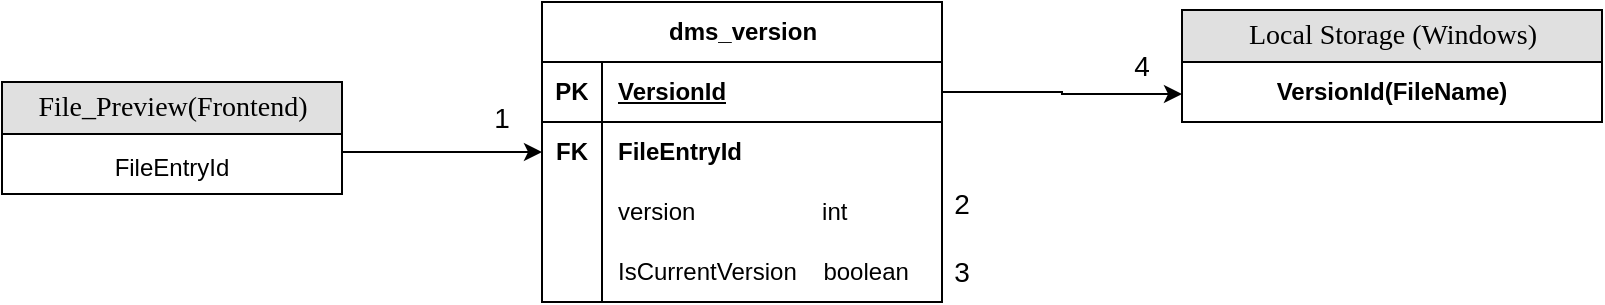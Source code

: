 <mxfile version="22.0.8" type="github">
  <diagram name="Page-1" id="q4iYt-fBGex7kmfj9Wf-">
    <mxGraphModel dx="1764" dy="-140" grid="1" gridSize="10" guides="1" tooltips="1" connect="1" arrows="1" fold="1" page="1" pageScale="1" pageWidth="850" pageHeight="1100" math="0" shadow="0">
      <root>
        <mxCell id="0" />
        <mxCell id="1" parent="0" />
        <mxCell id="lgIDalvL0wOoJa0hRRW0-211" value="File_Preview(Frontend)" style="swimlane;html=1;fontStyle=0;childLayout=stackLayout;horizontal=1;startSize=26;fillColor=#e0e0e0;horizontalStack=0;resizeParent=1;resizeLast=0;collapsible=1;marginBottom=0;swimlaneFillColor=#ffffff;align=center;rounded=0;shadow=0;comic=0;labelBackgroundColor=none;strokeWidth=1;fontFamily=Verdana;fontSize=14" vertex="1" parent="1">
          <mxGeometry x="100" y="1320" width="170" height="56" as="geometry" />
        </mxCell>
        <mxCell id="lgIDalvL0wOoJa0hRRW0-212" value="&lt;table style=&quot;border-collapse:&lt;br/&gt; collapse;width:77pt&quot; width=&quot;103&quot; cellspacing=&quot;0&quot; cellpadding=&quot;0&quot; border=&quot;0&quot;&gt;&lt;tbody&gt;&lt;tr style=&quot;height:14.5pt&quot; height=&quot;19&quot;&gt;&lt;td style=&quot;height:14.5pt;width:77pt&quot; width=&quot;103&quot; class=&quot;xl63&quot; height=&quot;19&quot;&gt;&lt;/td&gt;&lt;/tr&gt;&lt;/tbody&gt;&lt;/table&gt;FileEntryId" style="text;html=1;strokeColor=none;fillColor=none;align=center;verticalAlign=middle;whiteSpace=wrap;rounded=0;" vertex="1" parent="lgIDalvL0wOoJa0hRRW0-211">
          <mxGeometry y="26" width="170" height="14" as="geometry" />
        </mxCell>
        <mxCell id="lgIDalvL0wOoJa0hRRW0-217" value="dms_version" style="shape=table;startSize=30;container=1;collapsible=1;childLayout=tableLayout;fixedRows=1;rowLines=0;fontStyle=1;align=center;resizeLast=1;html=1;" vertex="1" parent="1">
          <mxGeometry x="370" y="1280" width="200" height="150" as="geometry" />
        </mxCell>
        <mxCell id="lgIDalvL0wOoJa0hRRW0-218" value="" style="shape=tableRow;horizontal=0;startSize=0;swimlaneHead=0;swimlaneBody=0;fillColor=none;collapsible=0;dropTarget=0;points=[[0,0.5],[1,0.5]];portConstraint=eastwest;top=0;left=0;right=0;bottom=1;" vertex="1" parent="lgIDalvL0wOoJa0hRRW0-217">
          <mxGeometry y="30" width="200" height="30" as="geometry" />
        </mxCell>
        <mxCell id="lgIDalvL0wOoJa0hRRW0-219" value="PK" style="shape=partialRectangle;connectable=0;fillColor=none;top=0;left=0;bottom=0;right=0;fontStyle=1;overflow=hidden;whiteSpace=wrap;html=1;" vertex="1" parent="lgIDalvL0wOoJa0hRRW0-218">
          <mxGeometry width="30" height="30" as="geometry">
            <mxRectangle width="30" height="30" as="alternateBounds" />
          </mxGeometry>
        </mxCell>
        <mxCell id="lgIDalvL0wOoJa0hRRW0-220" value="VersionId" style="shape=partialRectangle;connectable=0;fillColor=none;top=0;left=0;bottom=0;right=0;align=left;spacingLeft=6;fontStyle=5;overflow=hidden;whiteSpace=wrap;html=1;" vertex="1" parent="lgIDalvL0wOoJa0hRRW0-218">
          <mxGeometry x="30" width="170" height="30" as="geometry">
            <mxRectangle width="170" height="30" as="alternateBounds" />
          </mxGeometry>
        </mxCell>
        <mxCell id="lgIDalvL0wOoJa0hRRW0-221" value="" style="shape=tableRow;horizontal=0;startSize=0;swimlaneHead=0;swimlaneBody=0;fillColor=none;collapsible=0;dropTarget=0;points=[[0,0.5],[1,0.5]];portConstraint=eastwest;top=0;left=0;right=0;bottom=0;" vertex="1" parent="lgIDalvL0wOoJa0hRRW0-217">
          <mxGeometry y="60" width="200" height="30" as="geometry" />
        </mxCell>
        <mxCell id="lgIDalvL0wOoJa0hRRW0-222" value="&lt;b&gt;FK&lt;/b&gt;" style="shape=partialRectangle;connectable=0;fillColor=none;top=0;left=0;bottom=0;right=0;editable=1;overflow=hidden;whiteSpace=wrap;html=1;" vertex="1" parent="lgIDalvL0wOoJa0hRRW0-221">
          <mxGeometry width="30" height="30" as="geometry">
            <mxRectangle width="30" height="30" as="alternateBounds" />
          </mxGeometry>
        </mxCell>
        <mxCell id="lgIDalvL0wOoJa0hRRW0-223" value="&lt;b&gt;FileEntryId&amp;nbsp; &amp;nbsp; &amp;nbsp; &amp;nbsp; &amp;nbsp; &amp;nbsp; &amp;nbsp;&lt;/b&gt;" style="shape=partialRectangle;connectable=0;fillColor=none;top=0;left=0;bottom=0;right=0;align=left;spacingLeft=6;overflow=hidden;whiteSpace=wrap;html=1;" vertex="1" parent="lgIDalvL0wOoJa0hRRW0-221">
          <mxGeometry x="30" width="170" height="30" as="geometry">
            <mxRectangle width="170" height="30" as="alternateBounds" />
          </mxGeometry>
        </mxCell>
        <mxCell id="lgIDalvL0wOoJa0hRRW0-224" value="" style="shape=tableRow;horizontal=0;startSize=0;swimlaneHead=0;swimlaneBody=0;fillColor=none;collapsible=0;dropTarget=0;points=[[0,0.5],[1,0.5]];portConstraint=eastwest;top=0;left=0;right=0;bottom=0;" vertex="1" parent="lgIDalvL0wOoJa0hRRW0-217">
          <mxGeometry y="90" width="200" height="30" as="geometry" />
        </mxCell>
        <mxCell id="lgIDalvL0wOoJa0hRRW0-225" value="" style="shape=partialRectangle;connectable=0;fillColor=none;top=0;left=0;bottom=0;right=0;editable=1;overflow=hidden;whiteSpace=wrap;html=1;" vertex="1" parent="lgIDalvL0wOoJa0hRRW0-224">
          <mxGeometry width="30" height="30" as="geometry">
            <mxRectangle width="30" height="30" as="alternateBounds" />
          </mxGeometry>
        </mxCell>
        <mxCell id="lgIDalvL0wOoJa0hRRW0-226" value="version&amp;nbsp; &amp;nbsp; &amp;nbsp; &amp;nbsp; &amp;nbsp; &amp;nbsp; &amp;nbsp; &amp;nbsp; &amp;nbsp; &amp;nbsp;int" style="shape=partialRectangle;connectable=0;fillColor=none;top=0;left=0;bottom=0;right=0;align=left;spacingLeft=6;overflow=hidden;whiteSpace=wrap;html=1;" vertex="1" parent="lgIDalvL0wOoJa0hRRW0-224">
          <mxGeometry x="30" width="170" height="30" as="geometry">
            <mxRectangle width="170" height="30" as="alternateBounds" />
          </mxGeometry>
        </mxCell>
        <mxCell id="lgIDalvL0wOoJa0hRRW0-227" value="" style="shape=tableRow;horizontal=0;startSize=0;swimlaneHead=0;swimlaneBody=0;fillColor=none;collapsible=0;dropTarget=0;points=[[0,0.5],[1,0.5]];portConstraint=eastwest;top=0;left=0;right=0;bottom=0;" vertex="1" parent="lgIDalvL0wOoJa0hRRW0-217">
          <mxGeometry y="120" width="200" height="30" as="geometry" />
        </mxCell>
        <mxCell id="lgIDalvL0wOoJa0hRRW0-228" value="" style="shape=partialRectangle;connectable=0;fillColor=none;top=0;left=0;bottom=0;right=0;editable=1;overflow=hidden;whiteSpace=wrap;html=1;" vertex="1" parent="lgIDalvL0wOoJa0hRRW0-227">
          <mxGeometry width="30" height="30" as="geometry">
            <mxRectangle width="30" height="30" as="alternateBounds" />
          </mxGeometry>
        </mxCell>
        <mxCell id="lgIDalvL0wOoJa0hRRW0-229" value="IsCurrentVersion&amp;nbsp; &amp;nbsp; boolean" style="shape=partialRectangle;connectable=0;fillColor=none;top=0;left=0;bottom=0;right=0;align=left;spacingLeft=6;overflow=hidden;whiteSpace=wrap;html=1;" vertex="1" parent="lgIDalvL0wOoJa0hRRW0-227">
          <mxGeometry x="30" width="170" height="30" as="geometry">
            <mxRectangle width="170" height="30" as="alternateBounds" />
          </mxGeometry>
        </mxCell>
        <mxCell id="lgIDalvL0wOoJa0hRRW0-231" value="&lt;font style=&quot;font-size: 14px;&quot;&gt;2&lt;/font&gt;" style="text;html=1;strokeColor=none;fillColor=none;align=center;verticalAlign=middle;whiteSpace=wrap;rounded=0;" vertex="1" parent="1">
          <mxGeometry x="550" y="1366" width="60" height="30" as="geometry" />
        </mxCell>
        <mxCell id="lgIDalvL0wOoJa0hRRW0-232" value="&lt;font style=&quot;font-size: 14px;&quot;&gt;1&lt;/font&gt;" style="text;html=1;strokeColor=none;fillColor=none;align=center;verticalAlign=middle;whiteSpace=wrap;rounded=0;" vertex="1" parent="1">
          <mxGeometry x="320" y="1323" width="60" height="30" as="geometry" />
        </mxCell>
        <mxCell id="lgIDalvL0wOoJa0hRRW0-233" value="&lt;font style=&quot;font-size: 14px;&quot;&gt;3&lt;/font&gt;" style="text;html=1;strokeColor=none;fillColor=none;align=center;verticalAlign=middle;whiteSpace=wrap;rounded=0;" vertex="1" parent="1">
          <mxGeometry x="550" y="1400" width="60" height="30" as="geometry" />
        </mxCell>
        <mxCell id="lgIDalvL0wOoJa0hRRW0-234" value="&lt;font style=&quot;font-size: 14px;&quot;&gt;4&lt;/font&gt;" style="text;html=1;strokeColor=none;fillColor=none;align=center;verticalAlign=middle;whiteSpace=wrap;rounded=0;" vertex="1" parent="1">
          <mxGeometry x="640" y="1297" width="60" height="30" as="geometry" />
        </mxCell>
        <mxCell id="lgIDalvL0wOoJa0hRRW0-235" value="Local Storage (Windows)" style="swimlane;html=1;fontStyle=0;childLayout=stackLayout;horizontal=1;startSize=26;fillColor=#e0e0e0;horizontalStack=0;resizeParent=1;resizeLast=0;collapsible=1;marginBottom=0;swimlaneFillColor=#ffffff;align=center;rounded=0;shadow=0;comic=0;labelBackgroundColor=none;strokeWidth=1;fontFamily=Verdana;fontSize=14" vertex="1" parent="1">
          <mxGeometry x="690" y="1284" width="210" height="56" as="geometry" />
        </mxCell>
        <mxCell id="lgIDalvL0wOoJa0hRRW0-236" value="&lt;br&gt;&lt;table style=&quot;border-collapse:&lt;br/&gt; collapse;width:77pt&quot; width=&quot;103&quot; cellspacing=&quot;0&quot; cellpadding=&quot;0&quot; border=&quot;0&quot;&gt;&lt;tbody&gt;&lt;tr style=&quot;height:14.5pt&quot; height=&quot;19&quot;&gt;  &lt;td style=&quot;height:14.5pt;width:77pt&quot; width=&quot;103&quot; class=&quot;xl63&quot; height=&quot;19&quot;&gt;&lt;b style=&quot;border-color: var(--border-color); text-align: left;&quot;&gt;VersionId(FileName)&lt;/b&gt;&lt;br&gt;&lt;/td&gt;&lt;/tr&gt;&lt;/tbody&gt;&lt;/table&gt;" style="text;html=1;strokeColor=none;fillColor=none;align=center;verticalAlign=middle;whiteSpace=wrap;rounded=0;" vertex="1" parent="lgIDalvL0wOoJa0hRRW0-235">
          <mxGeometry y="26" width="210" height="14" as="geometry" />
        </mxCell>
        <mxCell id="lgIDalvL0wOoJa0hRRW0-237" style="edgeStyle=orthogonalEdgeStyle;rounded=0;orthogonalLoop=1;jettySize=auto;html=1;entryX=0;entryY=0.75;entryDx=0;entryDy=0;" edge="1" parent="1" source="lgIDalvL0wOoJa0hRRW0-218" target="lgIDalvL0wOoJa0hRRW0-235">
          <mxGeometry relative="1" as="geometry" />
        </mxCell>
        <mxCell id="lgIDalvL0wOoJa0hRRW0-238" style="edgeStyle=orthogonalEdgeStyle;rounded=0;orthogonalLoop=1;jettySize=auto;html=1;entryX=0;entryY=0.5;entryDx=0;entryDy=0;" edge="1" parent="1" source="lgIDalvL0wOoJa0hRRW0-212" target="lgIDalvL0wOoJa0hRRW0-221">
          <mxGeometry relative="1" as="geometry">
            <Array as="points">
              <mxPoint x="300" y="1355" />
              <mxPoint x="300" y="1355" />
            </Array>
          </mxGeometry>
        </mxCell>
      </root>
    </mxGraphModel>
  </diagram>
</mxfile>
